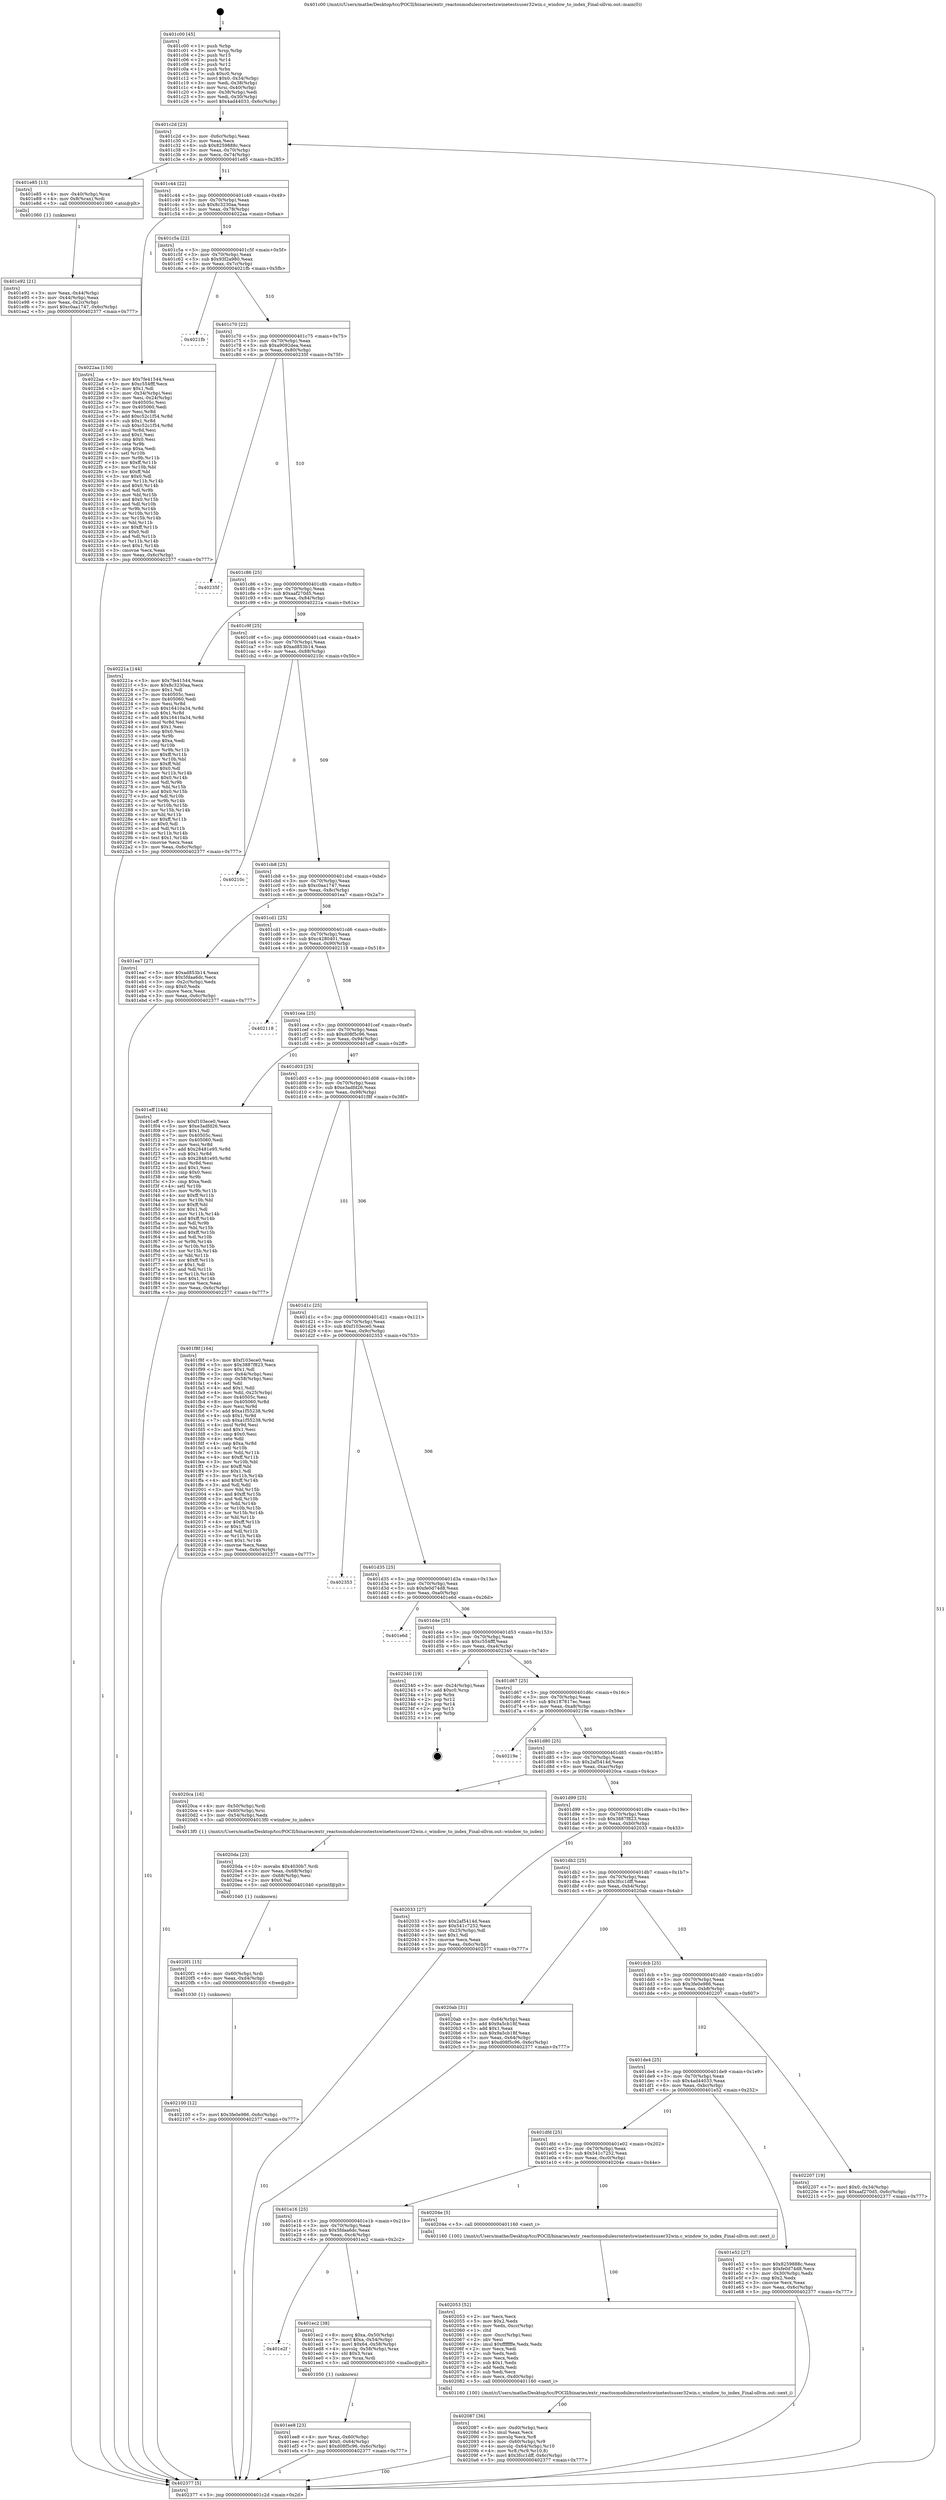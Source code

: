 digraph "0x401c00" {
  label = "0x401c00 (/mnt/c/Users/mathe/Desktop/tcc/POCII/binaries/extr_reactosmodulesrostestswinetestsuser32win.c_window_to_index_Final-ollvm.out::main(0))"
  labelloc = "t"
  node[shape=record]

  Entry [label="",width=0.3,height=0.3,shape=circle,fillcolor=black,style=filled]
  "0x401c2d" [label="{
     0x401c2d [23]\l
     | [instrs]\l
     &nbsp;&nbsp;0x401c2d \<+3\>: mov -0x6c(%rbp),%eax\l
     &nbsp;&nbsp;0x401c30 \<+2\>: mov %eax,%ecx\l
     &nbsp;&nbsp;0x401c32 \<+6\>: sub $0x8259888c,%ecx\l
     &nbsp;&nbsp;0x401c38 \<+3\>: mov %eax,-0x70(%rbp)\l
     &nbsp;&nbsp;0x401c3b \<+3\>: mov %ecx,-0x74(%rbp)\l
     &nbsp;&nbsp;0x401c3e \<+6\>: je 0000000000401e85 \<main+0x285\>\l
  }"]
  "0x401e85" [label="{
     0x401e85 [13]\l
     | [instrs]\l
     &nbsp;&nbsp;0x401e85 \<+4\>: mov -0x40(%rbp),%rax\l
     &nbsp;&nbsp;0x401e89 \<+4\>: mov 0x8(%rax),%rdi\l
     &nbsp;&nbsp;0x401e8d \<+5\>: call 0000000000401060 \<atoi@plt\>\l
     | [calls]\l
     &nbsp;&nbsp;0x401060 \{1\} (unknown)\l
  }"]
  "0x401c44" [label="{
     0x401c44 [22]\l
     | [instrs]\l
     &nbsp;&nbsp;0x401c44 \<+5\>: jmp 0000000000401c49 \<main+0x49\>\l
     &nbsp;&nbsp;0x401c49 \<+3\>: mov -0x70(%rbp),%eax\l
     &nbsp;&nbsp;0x401c4c \<+5\>: sub $0x8c3230aa,%eax\l
     &nbsp;&nbsp;0x401c51 \<+3\>: mov %eax,-0x78(%rbp)\l
     &nbsp;&nbsp;0x401c54 \<+6\>: je 00000000004022aa \<main+0x6aa\>\l
  }"]
  Exit [label="",width=0.3,height=0.3,shape=circle,fillcolor=black,style=filled,peripheries=2]
  "0x4022aa" [label="{
     0x4022aa [150]\l
     | [instrs]\l
     &nbsp;&nbsp;0x4022aa \<+5\>: mov $0x7fe41544,%eax\l
     &nbsp;&nbsp;0x4022af \<+5\>: mov $0xc554fff,%ecx\l
     &nbsp;&nbsp;0x4022b4 \<+2\>: mov $0x1,%dl\l
     &nbsp;&nbsp;0x4022b6 \<+3\>: mov -0x34(%rbp),%esi\l
     &nbsp;&nbsp;0x4022b9 \<+3\>: mov %esi,-0x24(%rbp)\l
     &nbsp;&nbsp;0x4022bc \<+7\>: mov 0x40505c,%esi\l
     &nbsp;&nbsp;0x4022c3 \<+7\>: mov 0x405060,%edi\l
     &nbsp;&nbsp;0x4022ca \<+3\>: mov %esi,%r8d\l
     &nbsp;&nbsp;0x4022cd \<+7\>: add $0xc52c1f54,%r8d\l
     &nbsp;&nbsp;0x4022d4 \<+4\>: sub $0x1,%r8d\l
     &nbsp;&nbsp;0x4022d8 \<+7\>: sub $0xc52c1f54,%r8d\l
     &nbsp;&nbsp;0x4022df \<+4\>: imul %r8d,%esi\l
     &nbsp;&nbsp;0x4022e3 \<+3\>: and $0x1,%esi\l
     &nbsp;&nbsp;0x4022e6 \<+3\>: cmp $0x0,%esi\l
     &nbsp;&nbsp;0x4022e9 \<+4\>: sete %r9b\l
     &nbsp;&nbsp;0x4022ed \<+3\>: cmp $0xa,%edi\l
     &nbsp;&nbsp;0x4022f0 \<+4\>: setl %r10b\l
     &nbsp;&nbsp;0x4022f4 \<+3\>: mov %r9b,%r11b\l
     &nbsp;&nbsp;0x4022f7 \<+4\>: xor $0xff,%r11b\l
     &nbsp;&nbsp;0x4022fb \<+3\>: mov %r10b,%bl\l
     &nbsp;&nbsp;0x4022fe \<+3\>: xor $0xff,%bl\l
     &nbsp;&nbsp;0x402301 \<+3\>: xor $0x0,%dl\l
     &nbsp;&nbsp;0x402304 \<+3\>: mov %r11b,%r14b\l
     &nbsp;&nbsp;0x402307 \<+4\>: and $0x0,%r14b\l
     &nbsp;&nbsp;0x40230b \<+3\>: and %dl,%r9b\l
     &nbsp;&nbsp;0x40230e \<+3\>: mov %bl,%r15b\l
     &nbsp;&nbsp;0x402311 \<+4\>: and $0x0,%r15b\l
     &nbsp;&nbsp;0x402315 \<+3\>: and %dl,%r10b\l
     &nbsp;&nbsp;0x402318 \<+3\>: or %r9b,%r14b\l
     &nbsp;&nbsp;0x40231b \<+3\>: or %r10b,%r15b\l
     &nbsp;&nbsp;0x40231e \<+3\>: xor %r15b,%r14b\l
     &nbsp;&nbsp;0x402321 \<+3\>: or %bl,%r11b\l
     &nbsp;&nbsp;0x402324 \<+4\>: xor $0xff,%r11b\l
     &nbsp;&nbsp;0x402328 \<+3\>: or $0x0,%dl\l
     &nbsp;&nbsp;0x40232b \<+3\>: and %dl,%r11b\l
     &nbsp;&nbsp;0x40232e \<+3\>: or %r11b,%r14b\l
     &nbsp;&nbsp;0x402331 \<+4\>: test $0x1,%r14b\l
     &nbsp;&nbsp;0x402335 \<+3\>: cmovne %ecx,%eax\l
     &nbsp;&nbsp;0x402338 \<+3\>: mov %eax,-0x6c(%rbp)\l
     &nbsp;&nbsp;0x40233b \<+5\>: jmp 0000000000402377 \<main+0x777\>\l
  }"]
  "0x401c5a" [label="{
     0x401c5a [22]\l
     | [instrs]\l
     &nbsp;&nbsp;0x401c5a \<+5\>: jmp 0000000000401c5f \<main+0x5f\>\l
     &nbsp;&nbsp;0x401c5f \<+3\>: mov -0x70(%rbp),%eax\l
     &nbsp;&nbsp;0x401c62 \<+5\>: sub $0x93f2a980,%eax\l
     &nbsp;&nbsp;0x401c67 \<+3\>: mov %eax,-0x7c(%rbp)\l
     &nbsp;&nbsp;0x401c6a \<+6\>: je 00000000004021fb \<main+0x5fb\>\l
  }"]
  "0x402100" [label="{
     0x402100 [12]\l
     | [instrs]\l
     &nbsp;&nbsp;0x402100 \<+7\>: movl $0x3fe0e986,-0x6c(%rbp)\l
     &nbsp;&nbsp;0x402107 \<+5\>: jmp 0000000000402377 \<main+0x777\>\l
  }"]
  "0x4021fb" [label="{
     0x4021fb\l
  }", style=dashed]
  "0x401c70" [label="{
     0x401c70 [22]\l
     | [instrs]\l
     &nbsp;&nbsp;0x401c70 \<+5\>: jmp 0000000000401c75 \<main+0x75\>\l
     &nbsp;&nbsp;0x401c75 \<+3\>: mov -0x70(%rbp),%eax\l
     &nbsp;&nbsp;0x401c78 \<+5\>: sub $0xa9092dea,%eax\l
     &nbsp;&nbsp;0x401c7d \<+3\>: mov %eax,-0x80(%rbp)\l
     &nbsp;&nbsp;0x401c80 \<+6\>: je 000000000040235f \<main+0x75f\>\l
  }"]
  "0x4020f1" [label="{
     0x4020f1 [15]\l
     | [instrs]\l
     &nbsp;&nbsp;0x4020f1 \<+4\>: mov -0x60(%rbp),%rdi\l
     &nbsp;&nbsp;0x4020f5 \<+6\>: mov %eax,-0xd4(%rbp)\l
     &nbsp;&nbsp;0x4020fb \<+5\>: call 0000000000401030 \<free@plt\>\l
     | [calls]\l
     &nbsp;&nbsp;0x401030 \{1\} (unknown)\l
  }"]
  "0x40235f" [label="{
     0x40235f\l
  }", style=dashed]
  "0x401c86" [label="{
     0x401c86 [25]\l
     | [instrs]\l
     &nbsp;&nbsp;0x401c86 \<+5\>: jmp 0000000000401c8b \<main+0x8b\>\l
     &nbsp;&nbsp;0x401c8b \<+3\>: mov -0x70(%rbp),%eax\l
     &nbsp;&nbsp;0x401c8e \<+5\>: sub $0xaaf270d5,%eax\l
     &nbsp;&nbsp;0x401c93 \<+6\>: mov %eax,-0x84(%rbp)\l
     &nbsp;&nbsp;0x401c99 \<+6\>: je 000000000040221a \<main+0x61a\>\l
  }"]
  "0x4020da" [label="{
     0x4020da [23]\l
     | [instrs]\l
     &nbsp;&nbsp;0x4020da \<+10\>: movabs $0x4030b7,%rdi\l
     &nbsp;&nbsp;0x4020e4 \<+3\>: mov %eax,-0x68(%rbp)\l
     &nbsp;&nbsp;0x4020e7 \<+3\>: mov -0x68(%rbp),%esi\l
     &nbsp;&nbsp;0x4020ea \<+2\>: mov $0x0,%al\l
     &nbsp;&nbsp;0x4020ec \<+5\>: call 0000000000401040 \<printf@plt\>\l
     | [calls]\l
     &nbsp;&nbsp;0x401040 \{1\} (unknown)\l
  }"]
  "0x40221a" [label="{
     0x40221a [144]\l
     | [instrs]\l
     &nbsp;&nbsp;0x40221a \<+5\>: mov $0x7fe41544,%eax\l
     &nbsp;&nbsp;0x40221f \<+5\>: mov $0x8c3230aa,%ecx\l
     &nbsp;&nbsp;0x402224 \<+2\>: mov $0x1,%dl\l
     &nbsp;&nbsp;0x402226 \<+7\>: mov 0x40505c,%esi\l
     &nbsp;&nbsp;0x40222d \<+7\>: mov 0x405060,%edi\l
     &nbsp;&nbsp;0x402234 \<+3\>: mov %esi,%r8d\l
     &nbsp;&nbsp;0x402237 \<+7\>: sub $0x16410a34,%r8d\l
     &nbsp;&nbsp;0x40223e \<+4\>: sub $0x1,%r8d\l
     &nbsp;&nbsp;0x402242 \<+7\>: add $0x16410a34,%r8d\l
     &nbsp;&nbsp;0x402249 \<+4\>: imul %r8d,%esi\l
     &nbsp;&nbsp;0x40224d \<+3\>: and $0x1,%esi\l
     &nbsp;&nbsp;0x402250 \<+3\>: cmp $0x0,%esi\l
     &nbsp;&nbsp;0x402253 \<+4\>: sete %r9b\l
     &nbsp;&nbsp;0x402257 \<+3\>: cmp $0xa,%edi\l
     &nbsp;&nbsp;0x40225a \<+4\>: setl %r10b\l
     &nbsp;&nbsp;0x40225e \<+3\>: mov %r9b,%r11b\l
     &nbsp;&nbsp;0x402261 \<+4\>: xor $0xff,%r11b\l
     &nbsp;&nbsp;0x402265 \<+3\>: mov %r10b,%bl\l
     &nbsp;&nbsp;0x402268 \<+3\>: xor $0xff,%bl\l
     &nbsp;&nbsp;0x40226b \<+3\>: xor $0x0,%dl\l
     &nbsp;&nbsp;0x40226e \<+3\>: mov %r11b,%r14b\l
     &nbsp;&nbsp;0x402271 \<+4\>: and $0x0,%r14b\l
     &nbsp;&nbsp;0x402275 \<+3\>: and %dl,%r9b\l
     &nbsp;&nbsp;0x402278 \<+3\>: mov %bl,%r15b\l
     &nbsp;&nbsp;0x40227b \<+4\>: and $0x0,%r15b\l
     &nbsp;&nbsp;0x40227f \<+3\>: and %dl,%r10b\l
     &nbsp;&nbsp;0x402282 \<+3\>: or %r9b,%r14b\l
     &nbsp;&nbsp;0x402285 \<+3\>: or %r10b,%r15b\l
     &nbsp;&nbsp;0x402288 \<+3\>: xor %r15b,%r14b\l
     &nbsp;&nbsp;0x40228b \<+3\>: or %bl,%r11b\l
     &nbsp;&nbsp;0x40228e \<+4\>: xor $0xff,%r11b\l
     &nbsp;&nbsp;0x402292 \<+3\>: or $0x0,%dl\l
     &nbsp;&nbsp;0x402295 \<+3\>: and %dl,%r11b\l
     &nbsp;&nbsp;0x402298 \<+3\>: or %r11b,%r14b\l
     &nbsp;&nbsp;0x40229b \<+4\>: test $0x1,%r14b\l
     &nbsp;&nbsp;0x40229f \<+3\>: cmovne %ecx,%eax\l
     &nbsp;&nbsp;0x4022a2 \<+3\>: mov %eax,-0x6c(%rbp)\l
     &nbsp;&nbsp;0x4022a5 \<+5\>: jmp 0000000000402377 \<main+0x777\>\l
  }"]
  "0x401c9f" [label="{
     0x401c9f [25]\l
     | [instrs]\l
     &nbsp;&nbsp;0x401c9f \<+5\>: jmp 0000000000401ca4 \<main+0xa4\>\l
     &nbsp;&nbsp;0x401ca4 \<+3\>: mov -0x70(%rbp),%eax\l
     &nbsp;&nbsp;0x401ca7 \<+5\>: sub $0xad853b14,%eax\l
     &nbsp;&nbsp;0x401cac \<+6\>: mov %eax,-0x88(%rbp)\l
     &nbsp;&nbsp;0x401cb2 \<+6\>: je 000000000040210c \<main+0x50c\>\l
  }"]
  "0x402087" [label="{
     0x402087 [36]\l
     | [instrs]\l
     &nbsp;&nbsp;0x402087 \<+6\>: mov -0xd0(%rbp),%ecx\l
     &nbsp;&nbsp;0x40208d \<+3\>: imul %eax,%ecx\l
     &nbsp;&nbsp;0x402090 \<+3\>: movslq %ecx,%r8\l
     &nbsp;&nbsp;0x402093 \<+4\>: mov -0x60(%rbp),%r9\l
     &nbsp;&nbsp;0x402097 \<+4\>: movslq -0x64(%rbp),%r10\l
     &nbsp;&nbsp;0x40209b \<+4\>: mov %r8,(%r9,%r10,8)\l
     &nbsp;&nbsp;0x40209f \<+7\>: movl $0x3fcc1dff,-0x6c(%rbp)\l
     &nbsp;&nbsp;0x4020a6 \<+5\>: jmp 0000000000402377 \<main+0x777\>\l
  }"]
  "0x40210c" [label="{
     0x40210c\l
  }", style=dashed]
  "0x401cb8" [label="{
     0x401cb8 [25]\l
     | [instrs]\l
     &nbsp;&nbsp;0x401cb8 \<+5\>: jmp 0000000000401cbd \<main+0xbd\>\l
     &nbsp;&nbsp;0x401cbd \<+3\>: mov -0x70(%rbp),%eax\l
     &nbsp;&nbsp;0x401cc0 \<+5\>: sub $0xc0aa1747,%eax\l
     &nbsp;&nbsp;0x401cc5 \<+6\>: mov %eax,-0x8c(%rbp)\l
     &nbsp;&nbsp;0x401ccb \<+6\>: je 0000000000401ea7 \<main+0x2a7\>\l
  }"]
  "0x402053" [label="{
     0x402053 [52]\l
     | [instrs]\l
     &nbsp;&nbsp;0x402053 \<+2\>: xor %ecx,%ecx\l
     &nbsp;&nbsp;0x402055 \<+5\>: mov $0x2,%edx\l
     &nbsp;&nbsp;0x40205a \<+6\>: mov %edx,-0xcc(%rbp)\l
     &nbsp;&nbsp;0x402060 \<+1\>: cltd\l
     &nbsp;&nbsp;0x402061 \<+6\>: mov -0xcc(%rbp),%esi\l
     &nbsp;&nbsp;0x402067 \<+2\>: idiv %esi\l
     &nbsp;&nbsp;0x402069 \<+6\>: imul $0xfffffffe,%edx,%edx\l
     &nbsp;&nbsp;0x40206f \<+2\>: mov %ecx,%edi\l
     &nbsp;&nbsp;0x402071 \<+2\>: sub %edx,%edi\l
     &nbsp;&nbsp;0x402073 \<+2\>: mov %ecx,%edx\l
     &nbsp;&nbsp;0x402075 \<+3\>: sub $0x1,%edx\l
     &nbsp;&nbsp;0x402078 \<+2\>: add %edx,%edi\l
     &nbsp;&nbsp;0x40207a \<+2\>: sub %edi,%ecx\l
     &nbsp;&nbsp;0x40207c \<+6\>: mov %ecx,-0xd0(%rbp)\l
     &nbsp;&nbsp;0x402082 \<+5\>: call 0000000000401160 \<next_i\>\l
     | [calls]\l
     &nbsp;&nbsp;0x401160 \{100\} (/mnt/c/Users/mathe/Desktop/tcc/POCII/binaries/extr_reactosmodulesrostestswinetestsuser32win.c_window_to_index_Final-ollvm.out::next_i)\l
  }"]
  "0x401ea7" [label="{
     0x401ea7 [27]\l
     | [instrs]\l
     &nbsp;&nbsp;0x401ea7 \<+5\>: mov $0xad853b14,%eax\l
     &nbsp;&nbsp;0x401eac \<+5\>: mov $0x5fdaa6dc,%ecx\l
     &nbsp;&nbsp;0x401eb1 \<+3\>: mov -0x2c(%rbp),%edx\l
     &nbsp;&nbsp;0x401eb4 \<+3\>: cmp $0x0,%edx\l
     &nbsp;&nbsp;0x401eb7 \<+3\>: cmove %ecx,%eax\l
     &nbsp;&nbsp;0x401eba \<+3\>: mov %eax,-0x6c(%rbp)\l
     &nbsp;&nbsp;0x401ebd \<+5\>: jmp 0000000000402377 \<main+0x777\>\l
  }"]
  "0x401cd1" [label="{
     0x401cd1 [25]\l
     | [instrs]\l
     &nbsp;&nbsp;0x401cd1 \<+5\>: jmp 0000000000401cd6 \<main+0xd6\>\l
     &nbsp;&nbsp;0x401cd6 \<+3\>: mov -0x70(%rbp),%eax\l
     &nbsp;&nbsp;0x401cd9 \<+5\>: sub $0xc4280401,%eax\l
     &nbsp;&nbsp;0x401cde \<+6\>: mov %eax,-0x90(%rbp)\l
     &nbsp;&nbsp;0x401ce4 \<+6\>: je 0000000000402118 \<main+0x518\>\l
  }"]
  "0x401ee8" [label="{
     0x401ee8 [23]\l
     | [instrs]\l
     &nbsp;&nbsp;0x401ee8 \<+4\>: mov %rax,-0x60(%rbp)\l
     &nbsp;&nbsp;0x401eec \<+7\>: movl $0x0,-0x64(%rbp)\l
     &nbsp;&nbsp;0x401ef3 \<+7\>: movl $0xd08f5c96,-0x6c(%rbp)\l
     &nbsp;&nbsp;0x401efa \<+5\>: jmp 0000000000402377 \<main+0x777\>\l
  }"]
  "0x402118" [label="{
     0x402118\l
  }", style=dashed]
  "0x401cea" [label="{
     0x401cea [25]\l
     | [instrs]\l
     &nbsp;&nbsp;0x401cea \<+5\>: jmp 0000000000401cef \<main+0xef\>\l
     &nbsp;&nbsp;0x401cef \<+3\>: mov -0x70(%rbp),%eax\l
     &nbsp;&nbsp;0x401cf2 \<+5\>: sub $0xd08f5c96,%eax\l
     &nbsp;&nbsp;0x401cf7 \<+6\>: mov %eax,-0x94(%rbp)\l
     &nbsp;&nbsp;0x401cfd \<+6\>: je 0000000000401eff \<main+0x2ff\>\l
  }"]
  "0x401e2f" [label="{
     0x401e2f\l
  }", style=dashed]
  "0x401eff" [label="{
     0x401eff [144]\l
     | [instrs]\l
     &nbsp;&nbsp;0x401eff \<+5\>: mov $0xf103ece0,%eax\l
     &nbsp;&nbsp;0x401f04 \<+5\>: mov $0xe3adfd26,%ecx\l
     &nbsp;&nbsp;0x401f09 \<+2\>: mov $0x1,%dl\l
     &nbsp;&nbsp;0x401f0b \<+7\>: mov 0x40505c,%esi\l
     &nbsp;&nbsp;0x401f12 \<+7\>: mov 0x405060,%edi\l
     &nbsp;&nbsp;0x401f19 \<+3\>: mov %esi,%r8d\l
     &nbsp;&nbsp;0x401f1c \<+7\>: add $0x28481e95,%r8d\l
     &nbsp;&nbsp;0x401f23 \<+4\>: sub $0x1,%r8d\l
     &nbsp;&nbsp;0x401f27 \<+7\>: sub $0x28481e95,%r8d\l
     &nbsp;&nbsp;0x401f2e \<+4\>: imul %r8d,%esi\l
     &nbsp;&nbsp;0x401f32 \<+3\>: and $0x1,%esi\l
     &nbsp;&nbsp;0x401f35 \<+3\>: cmp $0x0,%esi\l
     &nbsp;&nbsp;0x401f38 \<+4\>: sete %r9b\l
     &nbsp;&nbsp;0x401f3c \<+3\>: cmp $0xa,%edi\l
     &nbsp;&nbsp;0x401f3f \<+4\>: setl %r10b\l
     &nbsp;&nbsp;0x401f43 \<+3\>: mov %r9b,%r11b\l
     &nbsp;&nbsp;0x401f46 \<+4\>: xor $0xff,%r11b\l
     &nbsp;&nbsp;0x401f4a \<+3\>: mov %r10b,%bl\l
     &nbsp;&nbsp;0x401f4d \<+3\>: xor $0xff,%bl\l
     &nbsp;&nbsp;0x401f50 \<+3\>: xor $0x1,%dl\l
     &nbsp;&nbsp;0x401f53 \<+3\>: mov %r11b,%r14b\l
     &nbsp;&nbsp;0x401f56 \<+4\>: and $0xff,%r14b\l
     &nbsp;&nbsp;0x401f5a \<+3\>: and %dl,%r9b\l
     &nbsp;&nbsp;0x401f5d \<+3\>: mov %bl,%r15b\l
     &nbsp;&nbsp;0x401f60 \<+4\>: and $0xff,%r15b\l
     &nbsp;&nbsp;0x401f64 \<+3\>: and %dl,%r10b\l
     &nbsp;&nbsp;0x401f67 \<+3\>: or %r9b,%r14b\l
     &nbsp;&nbsp;0x401f6a \<+3\>: or %r10b,%r15b\l
     &nbsp;&nbsp;0x401f6d \<+3\>: xor %r15b,%r14b\l
     &nbsp;&nbsp;0x401f70 \<+3\>: or %bl,%r11b\l
     &nbsp;&nbsp;0x401f73 \<+4\>: xor $0xff,%r11b\l
     &nbsp;&nbsp;0x401f77 \<+3\>: or $0x1,%dl\l
     &nbsp;&nbsp;0x401f7a \<+3\>: and %dl,%r11b\l
     &nbsp;&nbsp;0x401f7d \<+3\>: or %r11b,%r14b\l
     &nbsp;&nbsp;0x401f80 \<+4\>: test $0x1,%r14b\l
     &nbsp;&nbsp;0x401f84 \<+3\>: cmovne %ecx,%eax\l
     &nbsp;&nbsp;0x401f87 \<+3\>: mov %eax,-0x6c(%rbp)\l
     &nbsp;&nbsp;0x401f8a \<+5\>: jmp 0000000000402377 \<main+0x777\>\l
  }"]
  "0x401d03" [label="{
     0x401d03 [25]\l
     | [instrs]\l
     &nbsp;&nbsp;0x401d03 \<+5\>: jmp 0000000000401d08 \<main+0x108\>\l
     &nbsp;&nbsp;0x401d08 \<+3\>: mov -0x70(%rbp),%eax\l
     &nbsp;&nbsp;0x401d0b \<+5\>: sub $0xe3adfd26,%eax\l
     &nbsp;&nbsp;0x401d10 \<+6\>: mov %eax,-0x98(%rbp)\l
     &nbsp;&nbsp;0x401d16 \<+6\>: je 0000000000401f8f \<main+0x38f\>\l
  }"]
  "0x401ec2" [label="{
     0x401ec2 [38]\l
     | [instrs]\l
     &nbsp;&nbsp;0x401ec2 \<+8\>: movq $0xa,-0x50(%rbp)\l
     &nbsp;&nbsp;0x401eca \<+7\>: movl $0xa,-0x54(%rbp)\l
     &nbsp;&nbsp;0x401ed1 \<+7\>: movl $0x64,-0x58(%rbp)\l
     &nbsp;&nbsp;0x401ed8 \<+4\>: movslq -0x58(%rbp),%rax\l
     &nbsp;&nbsp;0x401edc \<+4\>: shl $0x3,%rax\l
     &nbsp;&nbsp;0x401ee0 \<+3\>: mov %rax,%rdi\l
     &nbsp;&nbsp;0x401ee3 \<+5\>: call 0000000000401050 \<malloc@plt\>\l
     | [calls]\l
     &nbsp;&nbsp;0x401050 \{1\} (unknown)\l
  }"]
  "0x401f8f" [label="{
     0x401f8f [164]\l
     | [instrs]\l
     &nbsp;&nbsp;0x401f8f \<+5\>: mov $0xf103ece0,%eax\l
     &nbsp;&nbsp;0x401f94 \<+5\>: mov $0x3887f823,%ecx\l
     &nbsp;&nbsp;0x401f99 \<+2\>: mov $0x1,%dl\l
     &nbsp;&nbsp;0x401f9b \<+3\>: mov -0x64(%rbp),%esi\l
     &nbsp;&nbsp;0x401f9e \<+3\>: cmp -0x58(%rbp),%esi\l
     &nbsp;&nbsp;0x401fa1 \<+4\>: setl %dil\l
     &nbsp;&nbsp;0x401fa5 \<+4\>: and $0x1,%dil\l
     &nbsp;&nbsp;0x401fa9 \<+4\>: mov %dil,-0x25(%rbp)\l
     &nbsp;&nbsp;0x401fad \<+7\>: mov 0x40505c,%esi\l
     &nbsp;&nbsp;0x401fb4 \<+8\>: mov 0x405060,%r8d\l
     &nbsp;&nbsp;0x401fbc \<+3\>: mov %esi,%r9d\l
     &nbsp;&nbsp;0x401fbf \<+7\>: add $0xa1f55238,%r9d\l
     &nbsp;&nbsp;0x401fc6 \<+4\>: sub $0x1,%r9d\l
     &nbsp;&nbsp;0x401fca \<+7\>: sub $0xa1f55238,%r9d\l
     &nbsp;&nbsp;0x401fd1 \<+4\>: imul %r9d,%esi\l
     &nbsp;&nbsp;0x401fd5 \<+3\>: and $0x1,%esi\l
     &nbsp;&nbsp;0x401fd8 \<+3\>: cmp $0x0,%esi\l
     &nbsp;&nbsp;0x401fdb \<+4\>: sete %dil\l
     &nbsp;&nbsp;0x401fdf \<+4\>: cmp $0xa,%r8d\l
     &nbsp;&nbsp;0x401fe3 \<+4\>: setl %r10b\l
     &nbsp;&nbsp;0x401fe7 \<+3\>: mov %dil,%r11b\l
     &nbsp;&nbsp;0x401fea \<+4\>: xor $0xff,%r11b\l
     &nbsp;&nbsp;0x401fee \<+3\>: mov %r10b,%bl\l
     &nbsp;&nbsp;0x401ff1 \<+3\>: xor $0xff,%bl\l
     &nbsp;&nbsp;0x401ff4 \<+3\>: xor $0x1,%dl\l
     &nbsp;&nbsp;0x401ff7 \<+3\>: mov %r11b,%r14b\l
     &nbsp;&nbsp;0x401ffa \<+4\>: and $0xff,%r14b\l
     &nbsp;&nbsp;0x401ffe \<+3\>: and %dl,%dil\l
     &nbsp;&nbsp;0x402001 \<+3\>: mov %bl,%r15b\l
     &nbsp;&nbsp;0x402004 \<+4\>: and $0xff,%r15b\l
     &nbsp;&nbsp;0x402008 \<+3\>: and %dl,%r10b\l
     &nbsp;&nbsp;0x40200b \<+3\>: or %dil,%r14b\l
     &nbsp;&nbsp;0x40200e \<+3\>: or %r10b,%r15b\l
     &nbsp;&nbsp;0x402011 \<+3\>: xor %r15b,%r14b\l
     &nbsp;&nbsp;0x402014 \<+3\>: or %bl,%r11b\l
     &nbsp;&nbsp;0x402017 \<+4\>: xor $0xff,%r11b\l
     &nbsp;&nbsp;0x40201b \<+3\>: or $0x1,%dl\l
     &nbsp;&nbsp;0x40201e \<+3\>: and %dl,%r11b\l
     &nbsp;&nbsp;0x402021 \<+3\>: or %r11b,%r14b\l
     &nbsp;&nbsp;0x402024 \<+4\>: test $0x1,%r14b\l
     &nbsp;&nbsp;0x402028 \<+3\>: cmovne %ecx,%eax\l
     &nbsp;&nbsp;0x40202b \<+3\>: mov %eax,-0x6c(%rbp)\l
     &nbsp;&nbsp;0x40202e \<+5\>: jmp 0000000000402377 \<main+0x777\>\l
  }"]
  "0x401d1c" [label="{
     0x401d1c [25]\l
     | [instrs]\l
     &nbsp;&nbsp;0x401d1c \<+5\>: jmp 0000000000401d21 \<main+0x121\>\l
     &nbsp;&nbsp;0x401d21 \<+3\>: mov -0x70(%rbp),%eax\l
     &nbsp;&nbsp;0x401d24 \<+5\>: sub $0xf103ece0,%eax\l
     &nbsp;&nbsp;0x401d29 \<+6\>: mov %eax,-0x9c(%rbp)\l
     &nbsp;&nbsp;0x401d2f \<+6\>: je 0000000000402353 \<main+0x753\>\l
  }"]
  "0x401e16" [label="{
     0x401e16 [25]\l
     | [instrs]\l
     &nbsp;&nbsp;0x401e16 \<+5\>: jmp 0000000000401e1b \<main+0x21b\>\l
     &nbsp;&nbsp;0x401e1b \<+3\>: mov -0x70(%rbp),%eax\l
     &nbsp;&nbsp;0x401e1e \<+5\>: sub $0x5fdaa6dc,%eax\l
     &nbsp;&nbsp;0x401e23 \<+6\>: mov %eax,-0xc4(%rbp)\l
     &nbsp;&nbsp;0x401e29 \<+6\>: je 0000000000401ec2 \<main+0x2c2\>\l
  }"]
  "0x402353" [label="{
     0x402353\l
  }", style=dashed]
  "0x401d35" [label="{
     0x401d35 [25]\l
     | [instrs]\l
     &nbsp;&nbsp;0x401d35 \<+5\>: jmp 0000000000401d3a \<main+0x13a\>\l
     &nbsp;&nbsp;0x401d3a \<+3\>: mov -0x70(%rbp),%eax\l
     &nbsp;&nbsp;0x401d3d \<+5\>: sub $0xfe0d74d8,%eax\l
     &nbsp;&nbsp;0x401d42 \<+6\>: mov %eax,-0xa0(%rbp)\l
     &nbsp;&nbsp;0x401d48 \<+6\>: je 0000000000401e6d \<main+0x26d\>\l
  }"]
  "0x40204e" [label="{
     0x40204e [5]\l
     | [instrs]\l
     &nbsp;&nbsp;0x40204e \<+5\>: call 0000000000401160 \<next_i\>\l
     | [calls]\l
     &nbsp;&nbsp;0x401160 \{100\} (/mnt/c/Users/mathe/Desktop/tcc/POCII/binaries/extr_reactosmodulesrostestswinetestsuser32win.c_window_to_index_Final-ollvm.out::next_i)\l
  }"]
  "0x401e6d" [label="{
     0x401e6d\l
  }", style=dashed]
  "0x401d4e" [label="{
     0x401d4e [25]\l
     | [instrs]\l
     &nbsp;&nbsp;0x401d4e \<+5\>: jmp 0000000000401d53 \<main+0x153\>\l
     &nbsp;&nbsp;0x401d53 \<+3\>: mov -0x70(%rbp),%eax\l
     &nbsp;&nbsp;0x401d56 \<+5\>: sub $0xc554fff,%eax\l
     &nbsp;&nbsp;0x401d5b \<+6\>: mov %eax,-0xa4(%rbp)\l
     &nbsp;&nbsp;0x401d61 \<+6\>: je 0000000000402340 \<main+0x740\>\l
  }"]
  "0x401e92" [label="{
     0x401e92 [21]\l
     | [instrs]\l
     &nbsp;&nbsp;0x401e92 \<+3\>: mov %eax,-0x44(%rbp)\l
     &nbsp;&nbsp;0x401e95 \<+3\>: mov -0x44(%rbp),%eax\l
     &nbsp;&nbsp;0x401e98 \<+3\>: mov %eax,-0x2c(%rbp)\l
     &nbsp;&nbsp;0x401e9b \<+7\>: movl $0xc0aa1747,-0x6c(%rbp)\l
     &nbsp;&nbsp;0x401ea2 \<+5\>: jmp 0000000000402377 \<main+0x777\>\l
  }"]
  "0x402340" [label="{
     0x402340 [19]\l
     | [instrs]\l
     &nbsp;&nbsp;0x402340 \<+3\>: mov -0x24(%rbp),%eax\l
     &nbsp;&nbsp;0x402343 \<+7\>: add $0xc0,%rsp\l
     &nbsp;&nbsp;0x40234a \<+1\>: pop %rbx\l
     &nbsp;&nbsp;0x40234b \<+2\>: pop %r12\l
     &nbsp;&nbsp;0x40234d \<+2\>: pop %r14\l
     &nbsp;&nbsp;0x40234f \<+2\>: pop %r15\l
     &nbsp;&nbsp;0x402351 \<+1\>: pop %rbp\l
     &nbsp;&nbsp;0x402352 \<+1\>: ret\l
  }"]
  "0x401d67" [label="{
     0x401d67 [25]\l
     | [instrs]\l
     &nbsp;&nbsp;0x401d67 \<+5\>: jmp 0000000000401d6c \<main+0x16c\>\l
     &nbsp;&nbsp;0x401d6c \<+3\>: mov -0x70(%rbp),%eax\l
     &nbsp;&nbsp;0x401d6f \<+5\>: sub $0x187817ec,%eax\l
     &nbsp;&nbsp;0x401d74 \<+6\>: mov %eax,-0xa8(%rbp)\l
     &nbsp;&nbsp;0x401d7a \<+6\>: je 000000000040219e \<main+0x59e\>\l
  }"]
  "0x401c00" [label="{
     0x401c00 [45]\l
     | [instrs]\l
     &nbsp;&nbsp;0x401c00 \<+1\>: push %rbp\l
     &nbsp;&nbsp;0x401c01 \<+3\>: mov %rsp,%rbp\l
     &nbsp;&nbsp;0x401c04 \<+2\>: push %r15\l
     &nbsp;&nbsp;0x401c06 \<+2\>: push %r14\l
     &nbsp;&nbsp;0x401c08 \<+2\>: push %r12\l
     &nbsp;&nbsp;0x401c0a \<+1\>: push %rbx\l
     &nbsp;&nbsp;0x401c0b \<+7\>: sub $0xc0,%rsp\l
     &nbsp;&nbsp;0x401c12 \<+7\>: movl $0x0,-0x34(%rbp)\l
     &nbsp;&nbsp;0x401c19 \<+3\>: mov %edi,-0x38(%rbp)\l
     &nbsp;&nbsp;0x401c1c \<+4\>: mov %rsi,-0x40(%rbp)\l
     &nbsp;&nbsp;0x401c20 \<+3\>: mov -0x38(%rbp),%edi\l
     &nbsp;&nbsp;0x401c23 \<+3\>: mov %edi,-0x30(%rbp)\l
     &nbsp;&nbsp;0x401c26 \<+7\>: movl $0x4ad44033,-0x6c(%rbp)\l
  }"]
  "0x40219e" [label="{
     0x40219e\l
  }", style=dashed]
  "0x401d80" [label="{
     0x401d80 [25]\l
     | [instrs]\l
     &nbsp;&nbsp;0x401d80 \<+5\>: jmp 0000000000401d85 \<main+0x185\>\l
     &nbsp;&nbsp;0x401d85 \<+3\>: mov -0x70(%rbp),%eax\l
     &nbsp;&nbsp;0x401d88 \<+5\>: sub $0x2af5414d,%eax\l
     &nbsp;&nbsp;0x401d8d \<+6\>: mov %eax,-0xac(%rbp)\l
     &nbsp;&nbsp;0x401d93 \<+6\>: je 00000000004020ca \<main+0x4ca\>\l
  }"]
  "0x402377" [label="{
     0x402377 [5]\l
     | [instrs]\l
     &nbsp;&nbsp;0x402377 \<+5\>: jmp 0000000000401c2d \<main+0x2d\>\l
  }"]
  "0x4020ca" [label="{
     0x4020ca [16]\l
     | [instrs]\l
     &nbsp;&nbsp;0x4020ca \<+4\>: mov -0x50(%rbp),%rdi\l
     &nbsp;&nbsp;0x4020ce \<+4\>: mov -0x60(%rbp),%rsi\l
     &nbsp;&nbsp;0x4020d2 \<+3\>: mov -0x54(%rbp),%edx\l
     &nbsp;&nbsp;0x4020d5 \<+5\>: call 00000000004013f0 \<window_to_index\>\l
     | [calls]\l
     &nbsp;&nbsp;0x4013f0 \{1\} (/mnt/c/Users/mathe/Desktop/tcc/POCII/binaries/extr_reactosmodulesrostestswinetestsuser32win.c_window_to_index_Final-ollvm.out::window_to_index)\l
  }"]
  "0x401d99" [label="{
     0x401d99 [25]\l
     | [instrs]\l
     &nbsp;&nbsp;0x401d99 \<+5\>: jmp 0000000000401d9e \<main+0x19e\>\l
     &nbsp;&nbsp;0x401d9e \<+3\>: mov -0x70(%rbp),%eax\l
     &nbsp;&nbsp;0x401da1 \<+5\>: sub $0x3887f823,%eax\l
     &nbsp;&nbsp;0x401da6 \<+6\>: mov %eax,-0xb0(%rbp)\l
     &nbsp;&nbsp;0x401dac \<+6\>: je 0000000000402033 \<main+0x433\>\l
  }"]
  "0x401dfd" [label="{
     0x401dfd [25]\l
     | [instrs]\l
     &nbsp;&nbsp;0x401dfd \<+5\>: jmp 0000000000401e02 \<main+0x202\>\l
     &nbsp;&nbsp;0x401e02 \<+3\>: mov -0x70(%rbp),%eax\l
     &nbsp;&nbsp;0x401e05 \<+5\>: sub $0x541c7252,%eax\l
     &nbsp;&nbsp;0x401e0a \<+6\>: mov %eax,-0xc0(%rbp)\l
     &nbsp;&nbsp;0x401e10 \<+6\>: je 000000000040204e \<main+0x44e\>\l
  }"]
  "0x402033" [label="{
     0x402033 [27]\l
     | [instrs]\l
     &nbsp;&nbsp;0x402033 \<+5\>: mov $0x2af5414d,%eax\l
     &nbsp;&nbsp;0x402038 \<+5\>: mov $0x541c7252,%ecx\l
     &nbsp;&nbsp;0x40203d \<+3\>: mov -0x25(%rbp),%dl\l
     &nbsp;&nbsp;0x402040 \<+3\>: test $0x1,%dl\l
     &nbsp;&nbsp;0x402043 \<+3\>: cmovne %ecx,%eax\l
     &nbsp;&nbsp;0x402046 \<+3\>: mov %eax,-0x6c(%rbp)\l
     &nbsp;&nbsp;0x402049 \<+5\>: jmp 0000000000402377 \<main+0x777\>\l
  }"]
  "0x401db2" [label="{
     0x401db2 [25]\l
     | [instrs]\l
     &nbsp;&nbsp;0x401db2 \<+5\>: jmp 0000000000401db7 \<main+0x1b7\>\l
     &nbsp;&nbsp;0x401db7 \<+3\>: mov -0x70(%rbp),%eax\l
     &nbsp;&nbsp;0x401dba \<+5\>: sub $0x3fcc1dff,%eax\l
     &nbsp;&nbsp;0x401dbf \<+6\>: mov %eax,-0xb4(%rbp)\l
     &nbsp;&nbsp;0x401dc5 \<+6\>: je 00000000004020ab \<main+0x4ab\>\l
  }"]
  "0x401e52" [label="{
     0x401e52 [27]\l
     | [instrs]\l
     &nbsp;&nbsp;0x401e52 \<+5\>: mov $0x8259888c,%eax\l
     &nbsp;&nbsp;0x401e57 \<+5\>: mov $0xfe0d74d8,%ecx\l
     &nbsp;&nbsp;0x401e5c \<+3\>: mov -0x30(%rbp),%edx\l
     &nbsp;&nbsp;0x401e5f \<+3\>: cmp $0x2,%edx\l
     &nbsp;&nbsp;0x401e62 \<+3\>: cmovne %ecx,%eax\l
     &nbsp;&nbsp;0x401e65 \<+3\>: mov %eax,-0x6c(%rbp)\l
     &nbsp;&nbsp;0x401e68 \<+5\>: jmp 0000000000402377 \<main+0x777\>\l
  }"]
  "0x4020ab" [label="{
     0x4020ab [31]\l
     | [instrs]\l
     &nbsp;&nbsp;0x4020ab \<+3\>: mov -0x64(%rbp),%eax\l
     &nbsp;&nbsp;0x4020ae \<+5\>: add $0x9a5cb18f,%eax\l
     &nbsp;&nbsp;0x4020b3 \<+3\>: add $0x1,%eax\l
     &nbsp;&nbsp;0x4020b6 \<+5\>: sub $0x9a5cb18f,%eax\l
     &nbsp;&nbsp;0x4020bb \<+3\>: mov %eax,-0x64(%rbp)\l
     &nbsp;&nbsp;0x4020be \<+7\>: movl $0xd08f5c96,-0x6c(%rbp)\l
     &nbsp;&nbsp;0x4020c5 \<+5\>: jmp 0000000000402377 \<main+0x777\>\l
  }"]
  "0x401dcb" [label="{
     0x401dcb [25]\l
     | [instrs]\l
     &nbsp;&nbsp;0x401dcb \<+5\>: jmp 0000000000401dd0 \<main+0x1d0\>\l
     &nbsp;&nbsp;0x401dd0 \<+3\>: mov -0x70(%rbp),%eax\l
     &nbsp;&nbsp;0x401dd3 \<+5\>: sub $0x3fe0e986,%eax\l
     &nbsp;&nbsp;0x401dd8 \<+6\>: mov %eax,-0xb8(%rbp)\l
     &nbsp;&nbsp;0x401dde \<+6\>: je 0000000000402207 \<main+0x607\>\l
  }"]
  "0x401de4" [label="{
     0x401de4 [25]\l
     | [instrs]\l
     &nbsp;&nbsp;0x401de4 \<+5\>: jmp 0000000000401de9 \<main+0x1e9\>\l
     &nbsp;&nbsp;0x401de9 \<+3\>: mov -0x70(%rbp),%eax\l
     &nbsp;&nbsp;0x401dec \<+5\>: sub $0x4ad44033,%eax\l
     &nbsp;&nbsp;0x401df1 \<+6\>: mov %eax,-0xbc(%rbp)\l
     &nbsp;&nbsp;0x401df7 \<+6\>: je 0000000000401e52 \<main+0x252\>\l
  }"]
  "0x402207" [label="{
     0x402207 [19]\l
     | [instrs]\l
     &nbsp;&nbsp;0x402207 \<+7\>: movl $0x0,-0x34(%rbp)\l
     &nbsp;&nbsp;0x40220e \<+7\>: movl $0xaaf270d5,-0x6c(%rbp)\l
     &nbsp;&nbsp;0x402215 \<+5\>: jmp 0000000000402377 \<main+0x777\>\l
  }"]
  Entry -> "0x401c00" [label=" 1"]
  "0x401c2d" -> "0x401e85" [label=" 1"]
  "0x401c2d" -> "0x401c44" [label=" 511"]
  "0x402340" -> Exit [label=" 1"]
  "0x401c44" -> "0x4022aa" [label=" 1"]
  "0x401c44" -> "0x401c5a" [label=" 510"]
  "0x4022aa" -> "0x402377" [label=" 1"]
  "0x401c5a" -> "0x4021fb" [label=" 0"]
  "0x401c5a" -> "0x401c70" [label=" 510"]
  "0x40221a" -> "0x402377" [label=" 1"]
  "0x401c70" -> "0x40235f" [label=" 0"]
  "0x401c70" -> "0x401c86" [label=" 510"]
  "0x402207" -> "0x402377" [label=" 1"]
  "0x401c86" -> "0x40221a" [label=" 1"]
  "0x401c86" -> "0x401c9f" [label=" 509"]
  "0x402100" -> "0x402377" [label=" 1"]
  "0x401c9f" -> "0x40210c" [label=" 0"]
  "0x401c9f" -> "0x401cb8" [label=" 509"]
  "0x4020f1" -> "0x402100" [label=" 1"]
  "0x401cb8" -> "0x401ea7" [label=" 1"]
  "0x401cb8" -> "0x401cd1" [label=" 508"]
  "0x4020da" -> "0x4020f1" [label=" 1"]
  "0x401cd1" -> "0x402118" [label=" 0"]
  "0x401cd1" -> "0x401cea" [label=" 508"]
  "0x4020ca" -> "0x4020da" [label=" 1"]
  "0x401cea" -> "0x401eff" [label=" 101"]
  "0x401cea" -> "0x401d03" [label=" 407"]
  "0x4020ab" -> "0x402377" [label=" 100"]
  "0x401d03" -> "0x401f8f" [label=" 101"]
  "0x401d03" -> "0x401d1c" [label=" 306"]
  "0x402087" -> "0x402377" [label=" 100"]
  "0x401d1c" -> "0x402353" [label=" 0"]
  "0x401d1c" -> "0x401d35" [label=" 306"]
  "0x40204e" -> "0x402053" [label=" 100"]
  "0x401d35" -> "0x401e6d" [label=" 0"]
  "0x401d35" -> "0x401d4e" [label=" 306"]
  "0x402033" -> "0x402377" [label=" 101"]
  "0x401d4e" -> "0x402340" [label=" 1"]
  "0x401d4e" -> "0x401d67" [label=" 305"]
  "0x401eff" -> "0x402377" [label=" 101"]
  "0x401d67" -> "0x40219e" [label=" 0"]
  "0x401d67" -> "0x401d80" [label=" 305"]
  "0x401ee8" -> "0x402377" [label=" 1"]
  "0x401d80" -> "0x4020ca" [label=" 1"]
  "0x401d80" -> "0x401d99" [label=" 304"]
  "0x401ec2" -> "0x401ee8" [label=" 1"]
  "0x401d99" -> "0x402033" [label=" 101"]
  "0x401d99" -> "0x401db2" [label=" 203"]
  "0x401e16" -> "0x401e2f" [label=" 0"]
  "0x401db2" -> "0x4020ab" [label=" 100"]
  "0x401db2" -> "0x401dcb" [label=" 103"]
  "0x401e16" -> "0x401ec2" [label=" 1"]
  "0x401dcb" -> "0x402207" [label=" 1"]
  "0x401dcb" -> "0x401de4" [label=" 102"]
  "0x402053" -> "0x402087" [label=" 100"]
  "0x401de4" -> "0x401e52" [label=" 1"]
  "0x401de4" -> "0x401dfd" [label=" 101"]
  "0x401e52" -> "0x402377" [label=" 1"]
  "0x401c00" -> "0x401c2d" [label=" 1"]
  "0x402377" -> "0x401c2d" [label=" 511"]
  "0x401e85" -> "0x401e92" [label=" 1"]
  "0x401e92" -> "0x402377" [label=" 1"]
  "0x401ea7" -> "0x402377" [label=" 1"]
  "0x401f8f" -> "0x402377" [label=" 101"]
  "0x401dfd" -> "0x40204e" [label=" 100"]
  "0x401dfd" -> "0x401e16" [label=" 1"]
}
